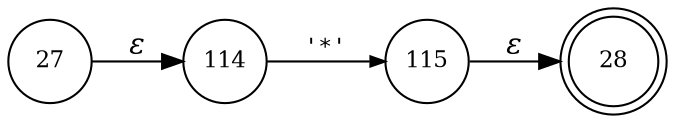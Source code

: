 digraph ATN {
rankdir=LR;
s28[fontsize=11, label="28", shape=doublecircle, fixedsize=true, width=.6];
s114[fontsize=11,label="114", shape=circle, fixedsize=true, width=.55, peripheries=1];
s115[fontsize=11,label="115", shape=circle, fixedsize=true, width=.55, peripheries=1];
s27[fontsize=11,label="27", shape=circle, fixedsize=true, width=.55, peripheries=1];
s27 -> s114 [fontname="Times-Italic", label="&epsilon;"];
s114 -> s115 [fontsize=11, fontname="Courier", arrowsize=.7, label = "'*'", arrowhead = normal];
s115 -> s28 [fontname="Times-Italic", label="&epsilon;"];
}